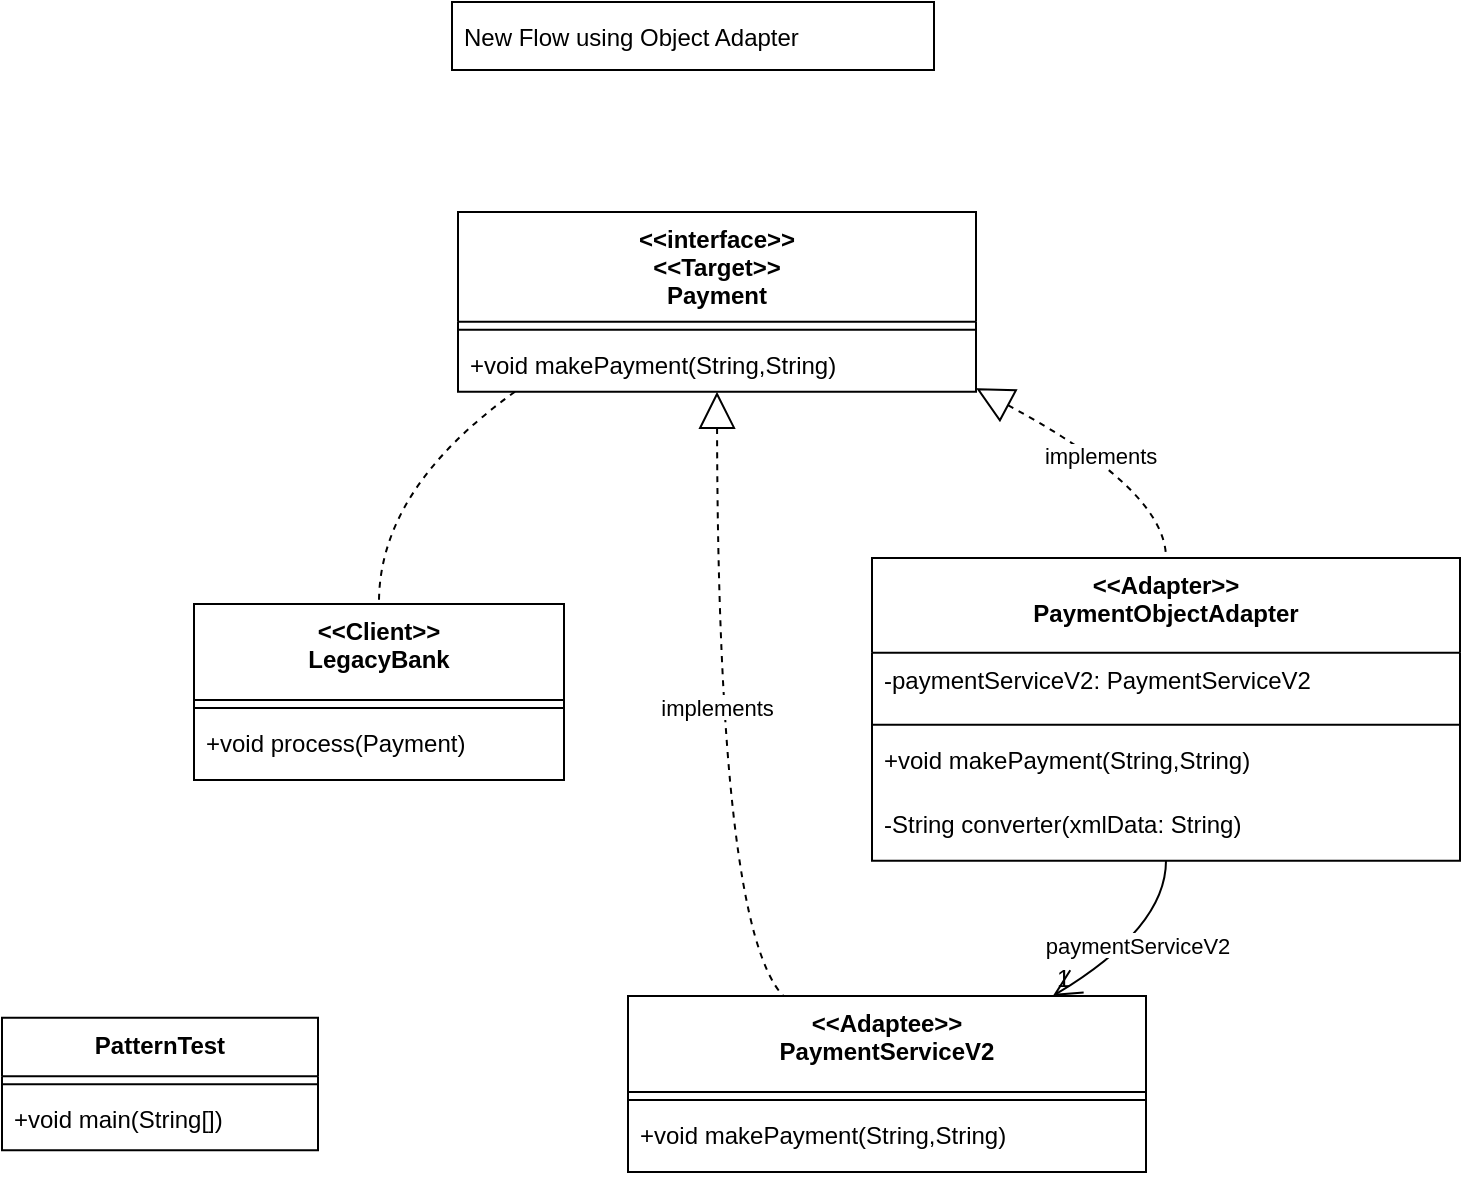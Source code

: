 <mxfile version="24.5.4" type="github">
  <diagram name="Page-1" id="Zg66ymO3-r_jwRBVFKkm">
    <mxGraphModel dx="1434" dy="764" grid="1" gridSize="10" guides="1" tooltips="1" connect="1" arrows="1" fold="1" page="1" pageScale="1" pageWidth="850" pageHeight="1100" math="0" shadow="0">
      <root>
        <mxCell id="0" />
        <mxCell id="1" parent="0" />
        <mxCell id="2JiKV55ibArTTgtWh_bm-1" value="PatternTest" style="swimlane;fontStyle=1;align=center;verticalAlign=top;childLayout=stackLayout;horizontal=1;startSize=29.2;horizontalStack=0;resizeParent=1;resizeParentMax=0;resizeLast=0;collapsible=0;marginBottom=0;" vertex="1" parent="1">
          <mxGeometry x="80" y="562.9" width="158" height="66.2" as="geometry" />
        </mxCell>
        <mxCell id="2JiKV55ibArTTgtWh_bm-2" style="line;strokeWidth=1;fillColor=none;align=left;verticalAlign=middle;spacingTop=-1;spacingLeft=3;spacingRight=3;rotatable=0;labelPosition=right;points=[];portConstraint=eastwest;strokeColor=inherit;" vertex="1" parent="2JiKV55ibArTTgtWh_bm-1">
          <mxGeometry y="29.2" width="158" height="8" as="geometry" />
        </mxCell>
        <mxCell id="2JiKV55ibArTTgtWh_bm-3" value="+void main(String[])" style="text;strokeColor=none;fillColor=none;align=left;verticalAlign=top;spacingLeft=4;spacingRight=4;overflow=hidden;rotatable=0;points=[[0,0.5],[1,0.5]];portConstraint=eastwest;" vertex="1" parent="2JiKV55ibArTTgtWh_bm-1">
          <mxGeometry y="37.2" width="158" height="29" as="geometry" />
        </mxCell>
        <mxCell id="2JiKV55ibArTTgtWh_bm-4" value="&lt;&lt;Client&gt;&gt;&#xa;LegacyBank" style="swimlane;fontStyle=1;align=center;verticalAlign=top;childLayout=stackLayout;horizontal=1;startSize=48;horizontalStack=0;resizeParent=1;resizeParentMax=0;resizeLast=0;collapsible=0;marginBottom=0;" vertex="1" parent="1">
          <mxGeometry x="176" y="356" width="185" height="88" as="geometry" />
        </mxCell>
        <mxCell id="2JiKV55ibArTTgtWh_bm-5" style="line;strokeWidth=1;fillColor=none;align=left;verticalAlign=middle;spacingTop=-1;spacingLeft=3;spacingRight=3;rotatable=0;labelPosition=right;points=[];portConstraint=eastwest;strokeColor=inherit;" vertex="1" parent="2JiKV55ibArTTgtWh_bm-4">
          <mxGeometry y="48" width="185" height="8" as="geometry" />
        </mxCell>
        <mxCell id="2JiKV55ibArTTgtWh_bm-6" value="+void process(Payment)" style="text;strokeColor=none;fillColor=none;align=left;verticalAlign=top;spacingLeft=4;spacingRight=4;overflow=hidden;rotatable=0;points=[[0,0.5],[1,0.5]];portConstraint=eastwest;" vertex="1" parent="2JiKV55ibArTTgtWh_bm-4">
          <mxGeometry y="56" width="185" height="32" as="geometry" />
        </mxCell>
        <mxCell id="2JiKV55ibArTTgtWh_bm-7" value="&lt;&lt;interface&gt;&gt;&#xa;&lt;&lt;Target&gt;&gt;&#xa;Payment" style="swimlane;fontStyle=1;align=center;verticalAlign=top;childLayout=stackLayout;horizontal=1;startSize=54.857;horizontalStack=0;resizeParent=1;resizeParentMax=0;resizeLast=0;collapsible=0;marginBottom=0;" vertex="1" parent="1">
          <mxGeometry x="308" y="160" width="259" height="89.857" as="geometry" />
        </mxCell>
        <mxCell id="2JiKV55ibArTTgtWh_bm-8" style="line;strokeWidth=1;fillColor=none;align=left;verticalAlign=middle;spacingTop=-1;spacingLeft=3;spacingRight=3;rotatable=0;labelPosition=right;points=[];portConstraint=eastwest;strokeColor=inherit;" vertex="1" parent="2JiKV55ibArTTgtWh_bm-7">
          <mxGeometry y="54.857" width="259" height="8" as="geometry" />
        </mxCell>
        <mxCell id="2JiKV55ibArTTgtWh_bm-9" value="+void makePayment(String,String)" style="text;strokeColor=none;fillColor=none;align=left;verticalAlign=top;spacingLeft=4;spacingRight=4;overflow=hidden;rotatable=0;points=[[0,0.5],[1,0.5]];portConstraint=eastwest;" vertex="1" parent="2JiKV55ibArTTgtWh_bm-7">
          <mxGeometry y="62.857" width="259" height="27" as="geometry" />
        </mxCell>
        <mxCell id="2JiKV55ibArTTgtWh_bm-10" value="&lt;&lt;Adaptee&gt;&gt;&#xa;PaymentServiceV2" style="swimlane;fontStyle=1;align=center;verticalAlign=top;childLayout=stackLayout;horizontal=1;startSize=48;horizontalStack=0;resizeParent=1;resizeParentMax=0;resizeLast=0;collapsible=0;marginBottom=0;" vertex="1" parent="1">
          <mxGeometry x="393" y="552" width="259" height="88" as="geometry" />
        </mxCell>
        <mxCell id="2JiKV55ibArTTgtWh_bm-11" style="line;strokeWidth=1;fillColor=none;align=left;verticalAlign=middle;spacingTop=-1;spacingLeft=3;spacingRight=3;rotatable=0;labelPosition=right;points=[];portConstraint=eastwest;strokeColor=inherit;" vertex="1" parent="2JiKV55ibArTTgtWh_bm-10">
          <mxGeometry y="48" width="259" height="8" as="geometry" />
        </mxCell>
        <mxCell id="2JiKV55ibArTTgtWh_bm-12" value="+void makePayment(String,String)" style="text;strokeColor=none;fillColor=none;align=left;verticalAlign=top;spacingLeft=4;spacingRight=4;overflow=hidden;rotatable=0;points=[[0,0.5],[1,0.5]];portConstraint=eastwest;" vertex="1" parent="2JiKV55ibArTTgtWh_bm-10">
          <mxGeometry y="56" width="259" height="32" as="geometry" />
        </mxCell>
        <mxCell id="2JiKV55ibArTTgtWh_bm-13" value="&lt;&lt;Adapter&gt;&gt;&#xa;PaymentObjectAdapter" style="swimlane;fontStyle=1;align=center;verticalAlign=top;childLayout=stackLayout;horizontal=1;startSize=47.333;horizontalStack=0;resizeParent=1;resizeParentMax=0;resizeLast=0;collapsible=0;marginBottom=0;" vertex="1" parent="1">
          <mxGeometry x="515" y="333" width="294" height="151.333" as="geometry" />
        </mxCell>
        <mxCell id="2JiKV55ibArTTgtWh_bm-14" value="-paymentServiceV2: PaymentServiceV2" style="text;strokeColor=none;fillColor=none;align=left;verticalAlign=top;spacingLeft=4;spacingRight=4;overflow=hidden;rotatable=0;points=[[0,0.5],[1,0.5]];portConstraint=eastwest;" vertex="1" parent="2JiKV55ibArTTgtWh_bm-13">
          <mxGeometry y="47.333" width="294" height="32" as="geometry" />
        </mxCell>
        <mxCell id="2JiKV55ibArTTgtWh_bm-15" style="line;strokeWidth=1;fillColor=none;align=left;verticalAlign=middle;spacingTop=-1;spacingLeft=3;spacingRight=3;rotatable=0;labelPosition=right;points=[];portConstraint=eastwest;strokeColor=inherit;" vertex="1" parent="2JiKV55ibArTTgtWh_bm-13">
          <mxGeometry y="79.333" width="294" height="8" as="geometry" />
        </mxCell>
        <mxCell id="2JiKV55ibArTTgtWh_bm-16" value="+void makePayment(String,String)" style="text;strokeColor=none;fillColor=none;align=left;verticalAlign=top;spacingLeft=4;spacingRight=4;overflow=hidden;rotatable=0;points=[[0,0.5],[1,0.5]];portConstraint=eastwest;" vertex="1" parent="2JiKV55ibArTTgtWh_bm-13">
          <mxGeometry y="87.333" width="294" height="32" as="geometry" />
        </mxCell>
        <mxCell id="2JiKV55ibArTTgtWh_bm-17" value="-String converter(xmlData: String)" style="text;strokeColor=none;fillColor=none;align=left;verticalAlign=top;spacingLeft=4;spacingRight=4;overflow=hidden;rotatable=0;points=[[0,0.5],[1,0.5]];portConstraint=eastwest;" vertex="1" parent="2JiKV55ibArTTgtWh_bm-13">
          <mxGeometry y="119.333" width="294" height="32" as="geometry" />
        </mxCell>
        <mxCell id="2JiKV55ibArTTgtWh_bm-18" value="New Flow using Object Adapter" style="align=left;spacingLeft=4;" vertex="1" parent="1">
          <mxGeometry x="305" y="55" width="241" height="34" as="geometry" />
        </mxCell>
        <mxCell id="2JiKV55ibArTTgtWh_bm-19" value="" style="curved=1;dashed=1;startArrow=none;endArrow=none;exitX=0.11;exitY=1;entryX=0.5;entryY=0;rounded=0;" edge="1" parent="1" source="2JiKV55ibArTTgtWh_bm-7" target="2JiKV55ibArTTgtWh_bm-4">
          <mxGeometry relative="1" as="geometry">
            <Array as="points">
              <mxPoint x="268" y="299" />
            </Array>
          </mxGeometry>
        </mxCell>
        <mxCell id="2JiKV55ibArTTgtWh_bm-20" value="implements" style="curved=1;dashed=1;startArrow=block;startSize=16;startFill=0;endArrow=none;exitX=1;exitY=0.98;entryX=0.5;entryY=0;rounded=0;" edge="1" parent="1" source="2JiKV55ibArTTgtWh_bm-7" target="2JiKV55ibArTTgtWh_bm-13">
          <mxGeometry relative="1" as="geometry">
            <Array as="points">
              <mxPoint x="662" y="299" />
            </Array>
          </mxGeometry>
        </mxCell>
        <mxCell id="2JiKV55ibArTTgtWh_bm-21" value="implements" style="curved=1;dashed=1;startArrow=block;startSize=16;startFill=0;endArrow=none;exitX=0.5;exitY=1;entryX=0.3;entryY=0;rounded=0;" edge="1" parent="1" source="2JiKV55ibArTTgtWh_bm-7" target="2JiKV55ibArTTgtWh_bm-10">
          <mxGeometry relative="1" as="geometry">
            <Array as="points">
              <mxPoint x="438" y="518" />
            </Array>
          </mxGeometry>
        </mxCell>
        <mxCell id="2JiKV55ibArTTgtWh_bm-22" value="paymentServiceV2" style="curved=1;startArrow=none;endArrow=open;endSize=12;exitX=0.5;exitY=1;entryX=0.82;entryY=0;rounded=0;" edge="1" parent="1" source="2JiKV55ibArTTgtWh_bm-13" target="2JiKV55ibArTTgtWh_bm-10">
          <mxGeometry relative="1" as="geometry">
            <Array as="points">
              <mxPoint x="662" y="518" />
            </Array>
          </mxGeometry>
        </mxCell>
        <mxCell id="2JiKV55ibArTTgtWh_bm-23" value="1" style="edgeLabel;resizable=0;labelBackgroundColor=none;fontSize=12;align=left;verticalAlign=bottom;" vertex="1" parent="2JiKV55ibArTTgtWh_bm-22">
          <mxGeometry x="1" relative="1" as="geometry" />
        </mxCell>
      </root>
    </mxGraphModel>
  </diagram>
</mxfile>
